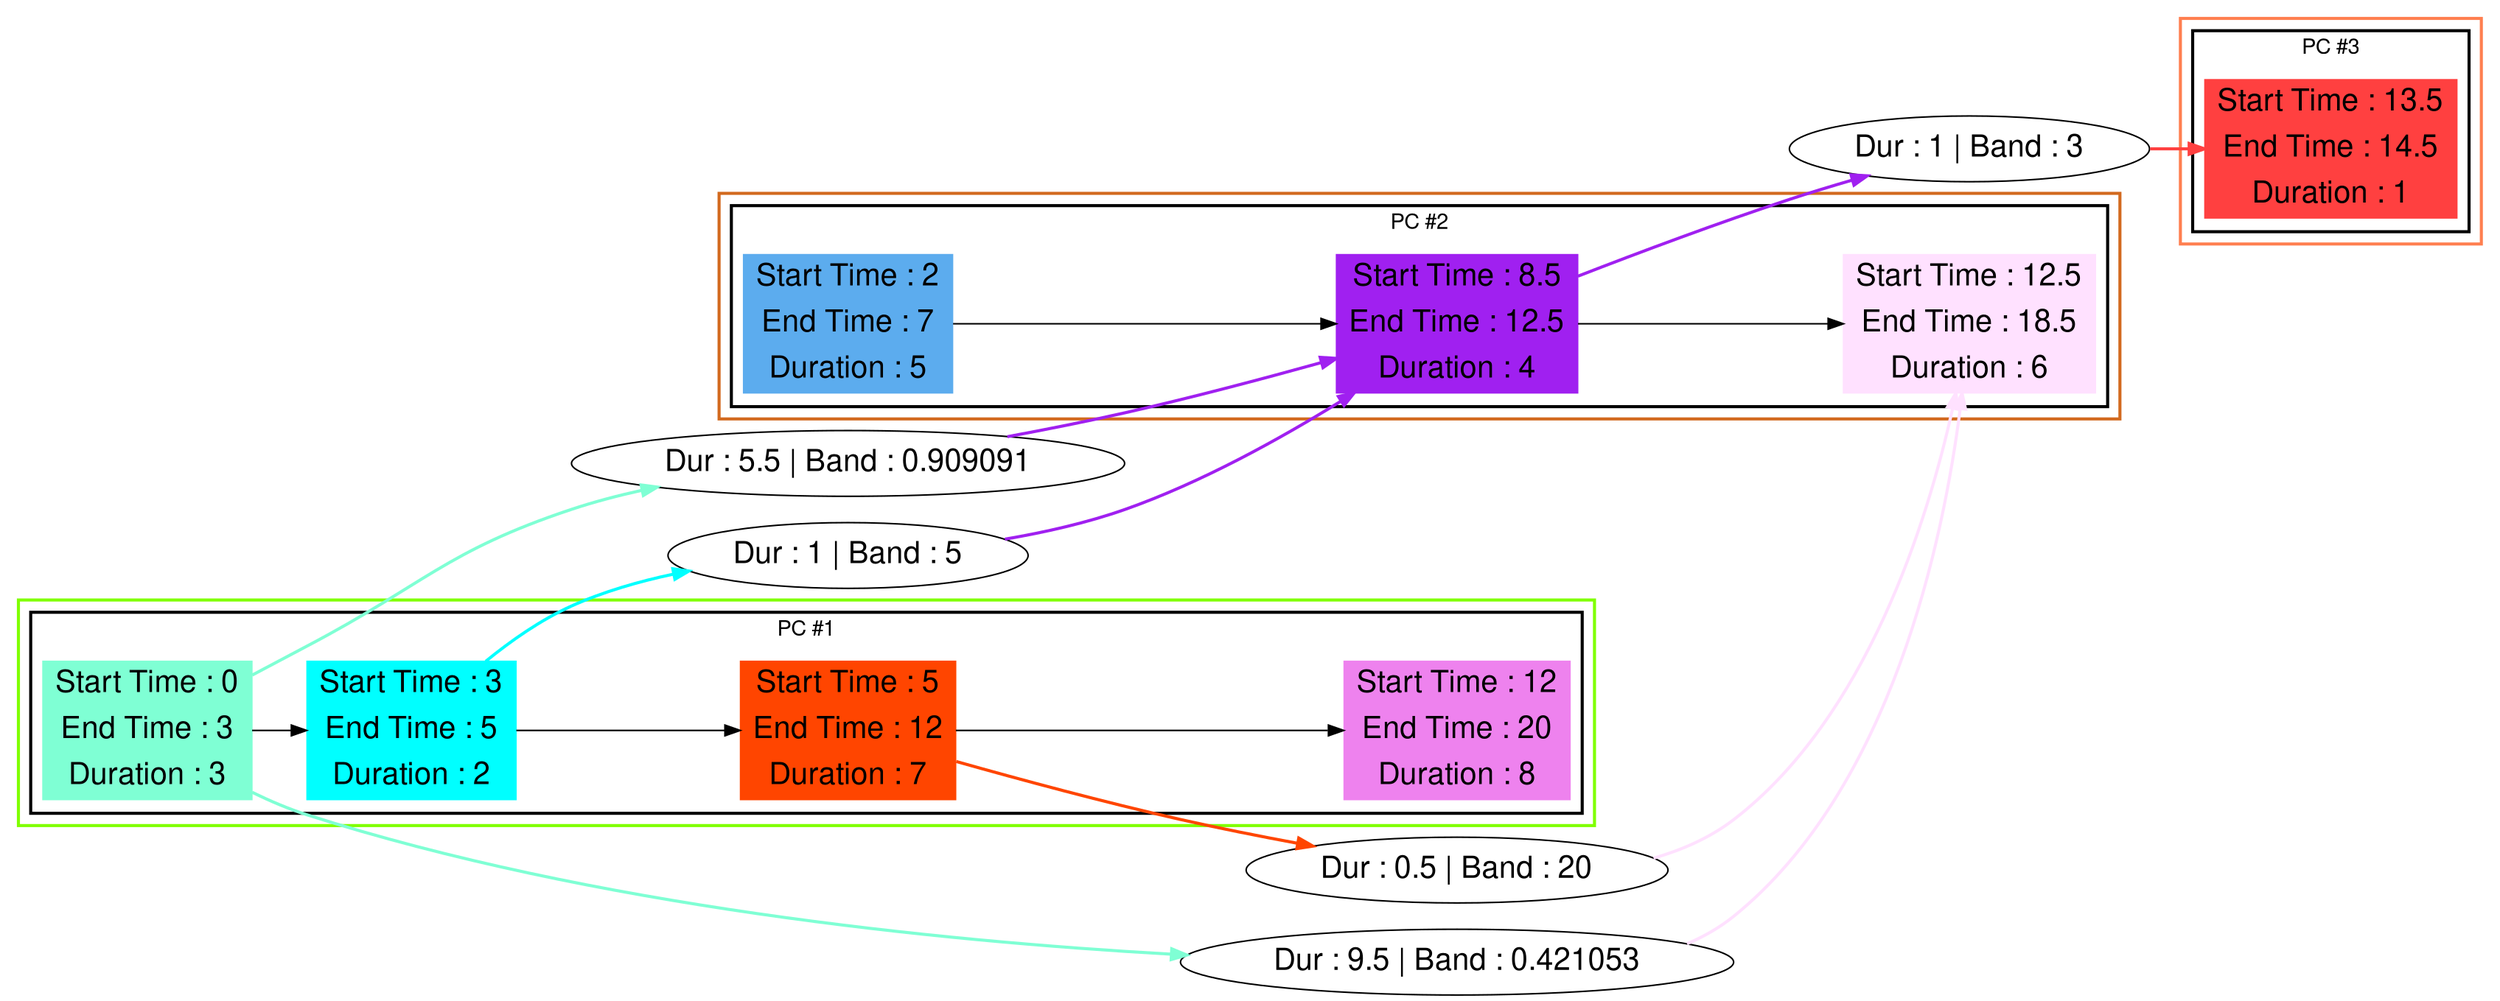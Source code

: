 digraph G {

fontname="Helvetica,Arial,sans-serif"
node [fontname="Helvetica,Arial,sans-serif"]
edge [fontname="Helvetica,Arial,sans-serif"]
graph [rankdir = "LR"];
node [fontsize = "20" shape = "ellipse"];

    subgraph cluster_Mod_0{
        color =chartreuse
        style = bold
        subgraph cluster_0{
           node [style=filled]
           color = black


            "node2" [
               label = "Start Time : 0 | End Time : 3 | Duration : 3"
               shape = "record"
               color = aquamarine
            ]

            "node1" [
               label = "Start Time : 3 | End Time : 5 | Duration : 2"
               shape = "record"
               color = aqua
            ]

            "node3" [
               label = "Start Time : 5 | End Time : 12 | Duration : 7"
               shape = "record"
               color = orangered1
            ]

            "node6" [
               label = "Start Time : 12 | End Time : 20 | Duration : 8"
               shape = "record"
               color = violet
            ]

            node2 -> node1 -> node3 -> node6

            label = "PC #1"

        }
    }
    subgraph cluster_Mod_1{
        color =chocolate
        style = bold
        subgraph cluster_1{
           node [style=filled]
           color = black


            "node0" [
               label = "Start Time : 2 | End Time : 7 | Duration : 5"
               shape = "record"
               color = steelblue2
            ]

            "node4" [
               label = "Start Time : 8.5 | End Time : 12.5 | Duration : 4"
               shape = "record"
               color = x11purple
            ]

            "node5" [
               label = "Start Time : 12.5 | End Time : 18.5 | Duration : 6"
               shape = "record"
               color = thistle1
            ]

            node0 -> node4 -> node5

            label = "PC #2"

        }
    }
    subgraph cluster_Mod_2{
        color =coral
        style = bold
        subgraph cluster_2{
           node [style=filled]
           color = black


            "node7" [
               label = "Start Time : 13.5 | End Time : 14.5 | Duration : 1"
               shape = "record"
               color = brown1
            ]

            node7

            label = "PC #3"

        }
    }


    "message0" [
       label = "Dur : 5.5 | Band : 0.909091"
       shape = "ellipse"   ]
    "message1" [
       label = "Dur : 9.5 | Band : 0.421053"
       shape = "ellipse"   ]
    "message2" [
       label = "Dur : 1 | Band : 5"
       shape = "ellipse"   ]
    "message3" [
       label = "Dur : 0.5 | Band : 20"
       shape = "ellipse"   ]
    "message4" [
       label = "Dur : 1 | Band : 3"
       shape = "ellipse"   ]

    node2 -> message0 [color =aquamarine style = bold]
    message0 -> node4 [color =x11purple style = bold]
    node2 -> message1 [color =aquamarine style = bold]
    message1 -> node5 [color =thistle1 style = bold]
    node1 -> message2 [color =aqua style = bold]
    message2 -> node4 [color =x11purple style = bold]
    node3 -> message3 [color =orangered1 style = bold]
    message3 -> node5 [color =thistle1 style = bold]
    node4 -> message4 [color =x11purple style = bold]
    message4 -> node7 [color =brown1 style = bold]

}

